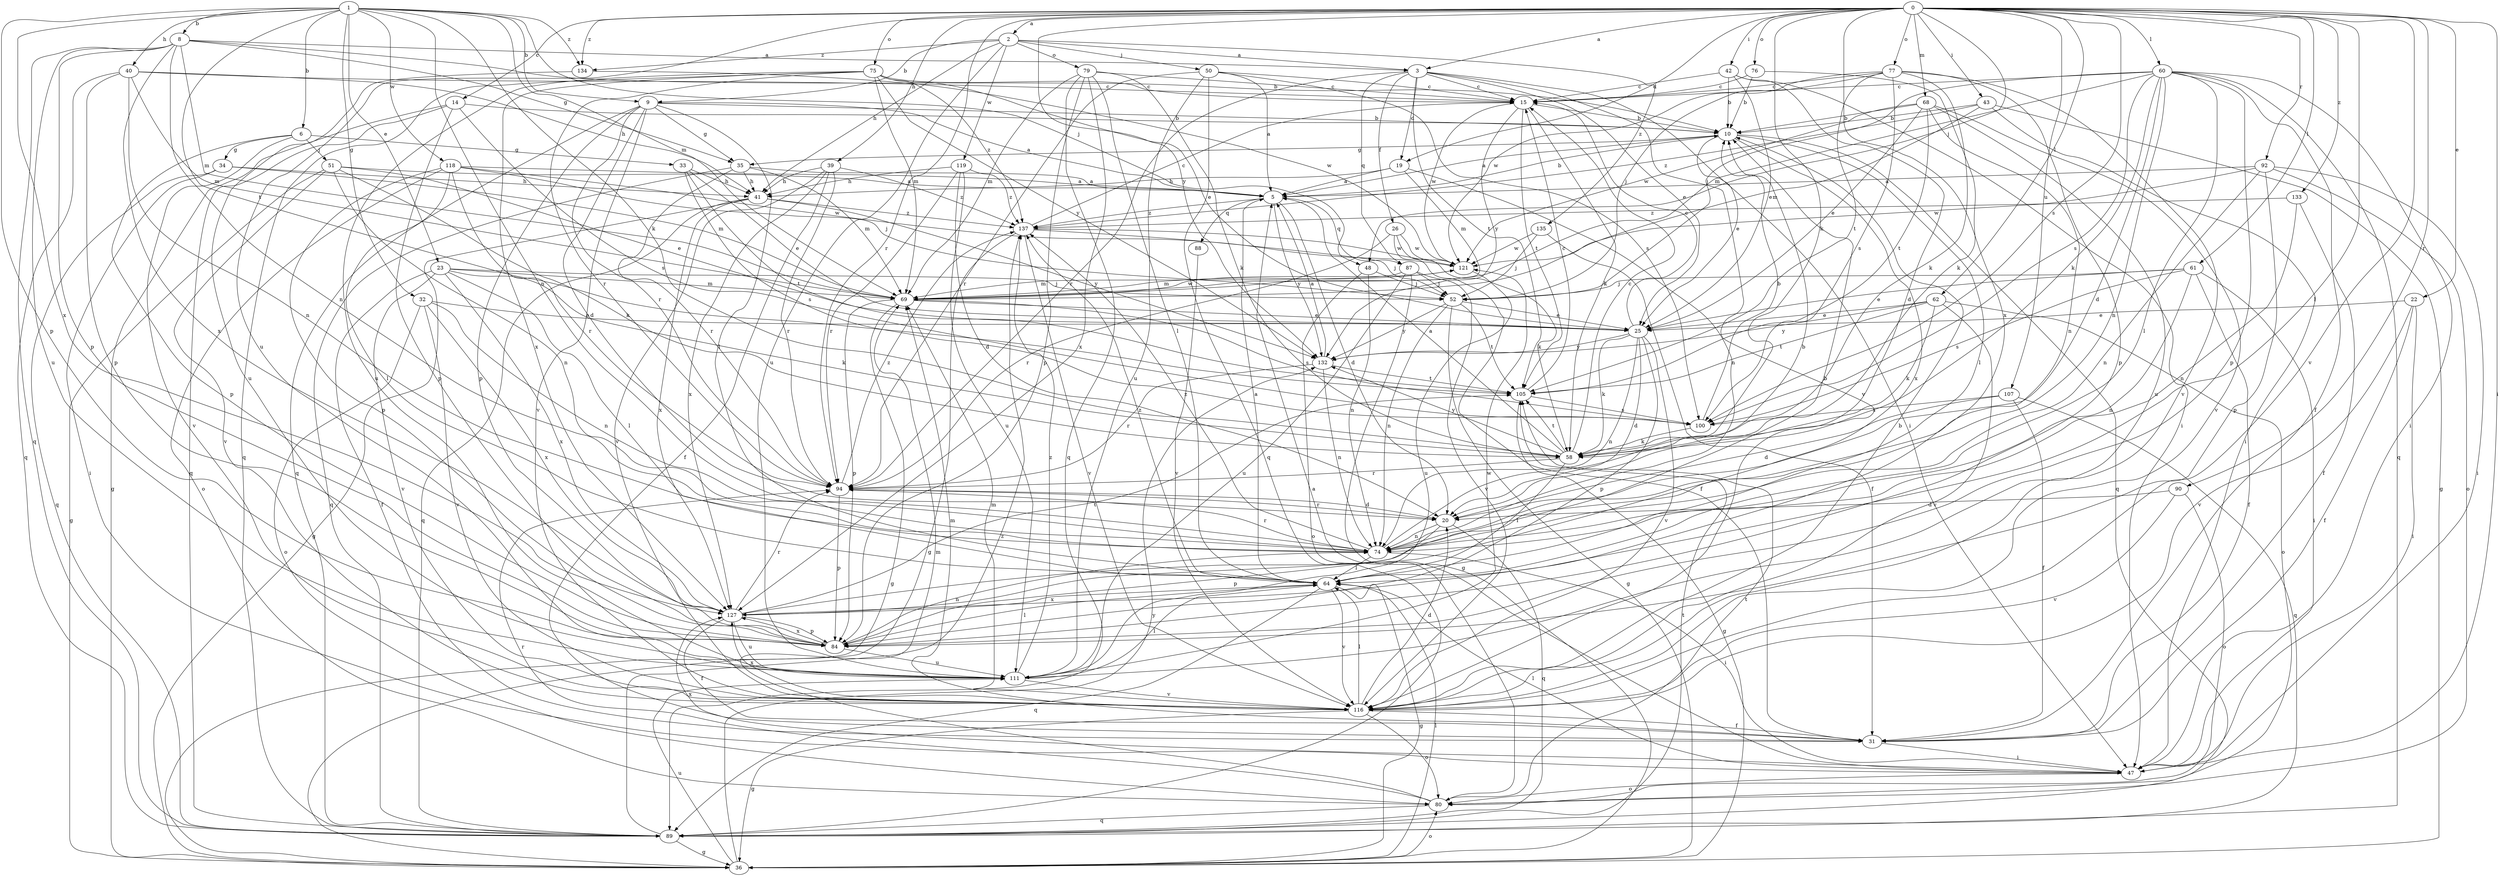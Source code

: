 strict digraph  {
0;
1;
2;
3;
5;
6;
8;
9;
10;
14;
15;
19;
20;
22;
23;
25;
26;
31;
32;
33;
34;
35;
36;
39;
40;
41;
42;
43;
47;
48;
50;
51;
52;
58;
60;
61;
62;
64;
68;
69;
74;
75;
76;
77;
79;
80;
84;
87;
88;
89;
90;
92;
94;
100;
105;
107;
111;
116;
118;
119;
121;
127;
132;
133;
134;
135;
137;
0 -> 2  [label=a];
0 -> 3  [label=a];
0 -> 14  [label=c];
0 -> 19  [label=d];
0 -> 22  [label=e];
0 -> 39  [label=h];
0 -> 42  [label=i];
0 -> 43  [label=i];
0 -> 47  [label=i];
0 -> 48  [label=j];
0 -> 58  [label=k];
0 -> 60  [label=l];
0 -> 61  [label=l];
0 -> 62  [label=l];
0 -> 64  [label=l];
0 -> 68  [label=m];
0 -> 75  [label=o];
0 -> 76  [label=o];
0 -> 77  [label=o];
0 -> 90  [label=r];
0 -> 92  [label=r];
0 -> 94  [label=r];
0 -> 100  [label=s];
0 -> 107  [label=u];
0 -> 111  [label=u];
0 -> 116  [label=v];
0 -> 127  [label=x];
0 -> 132  [label=y];
0 -> 133  [label=z];
0 -> 134  [label=z];
1 -> 6  [label=b];
1 -> 8  [label=b];
1 -> 9  [label=b];
1 -> 23  [label=e];
1 -> 32  [label=g];
1 -> 40  [label=h];
1 -> 48  [label=j];
1 -> 58  [label=k];
1 -> 69  [label=m];
1 -> 74  [label=n];
1 -> 84  [label=p];
1 -> 105  [label=t];
1 -> 118  [label=w];
1 -> 127  [label=x];
1 -> 134  [label=z];
2 -> 3  [label=a];
2 -> 9  [label=b];
2 -> 41  [label=h];
2 -> 50  [label=j];
2 -> 79  [label=o];
2 -> 111  [label=u];
2 -> 119  [label=w];
2 -> 134  [label=z];
2 -> 135  [label=z];
3 -> 15  [label=c];
3 -> 19  [label=d];
3 -> 25  [label=e];
3 -> 26  [label=f];
3 -> 47  [label=i];
3 -> 87  [label=q];
3 -> 94  [label=r];
3 -> 105  [label=t];
3 -> 116  [label=v];
5 -> 10  [label=b];
5 -> 20  [label=d];
5 -> 87  [label=q];
5 -> 88  [label=q];
5 -> 132  [label=y];
5 -> 137  [label=z];
6 -> 33  [label=g];
6 -> 34  [label=g];
6 -> 51  [label=j];
6 -> 84  [label=p];
6 -> 116  [label=v];
8 -> 3  [label=a];
8 -> 10  [label=b];
8 -> 35  [label=g];
8 -> 69  [label=m];
8 -> 74  [label=n];
8 -> 84  [label=p];
8 -> 89  [label=q];
8 -> 111  [label=u];
8 -> 127  [label=x];
9 -> 5  [label=a];
9 -> 10  [label=b];
9 -> 20  [label=d];
9 -> 35  [label=g];
9 -> 64  [label=l];
9 -> 84  [label=p];
9 -> 89  [label=q];
9 -> 94  [label=r];
9 -> 116  [label=v];
10 -> 5  [label=a];
10 -> 25  [label=e];
10 -> 35  [label=g];
10 -> 64  [label=l];
10 -> 89  [label=q];
10 -> 127  [label=x];
14 -> 10  [label=b];
14 -> 36  [label=g];
14 -> 84  [label=p];
14 -> 89  [label=q];
14 -> 100  [label=s];
15 -> 10  [label=b];
15 -> 58  [label=k];
15 -> 105  [label=t];
15 -> 121  [label=w];
15 -> 132  [label=y];
19 -> 5  [label=a];
19 -> 41  [label=h];
19 -> 69  [label=m];
19 -> 74  [label=n];
20 -> 74  [label=n];
20 -> 84  [label=p];
20 -> 89  [label=q];
20 -> 94  [label=r];
22 -> 25  [label=e];
22 -> 31  [label=f];
22 -> 47  [label=i];
22 -> 116  [label=v];
23 -> 31  [label=f];
23 -> 52  [label=j];
23 -> 58  [label=k];
23 -> 64  [label=l];
23 -> 69  [label=m];
23 -> 116  [label=v];
23 -> 127  [label=x];
25 -> 15  [label=c];
25 -> 20  [label=d];
25 -> 58  [label=k];
25 -> 74  [label=n];
25 -> 84  [label=p];
25 -> 116  [label=v];
25 -> 132  [label=y];
26 -> 31  [label=f];
26 -> 58  [label=k];
26 -> 94  [label=r];
26 -> 121  [label=w];
31 -> 47  [label=i];
31 -> 69  [label=m];
32 -> 25  [label=e];
32 -> 74  [label=n];
32 -> 80  [label=o];
32 -> 116  [label=v];
32 -> 127  [label=x];
33 -> 25  [label=e];
33 -> 41  [label=h];
33 -> 100  [label=s];
33 -> 105  [label=t];
34 -> 41  [label=h];
34 -> 47  [label=i];
34 -> 69  [label=m];
34 -> 89  [label=q];
35 -> 5  [label=a];
35 -> 41  [label=h];
35 -> 69  [label=m];
35 -> 89  [label=q];
35 -> 94  [label=r];
36 -> 64  [label=l];
36 -> 80  [label=o];
36 -> 111  [label=u];
36 -> 132  [label=y];
39 -> 31  [label=f];
39 -> 41  [label=h];
39 -> 94  [label=r];
39 -> 116  [label=v];
39 -> 127  [label=x];
39 -> 137  [label=z];
40 -> 15  [label=c];
40 -> 41  [label=h];
40 -> 69  [label=m];
40 -> 74  [label=n];
40 -> 84  [label=p];
40 -> 89  [label=q];
41 -> 36  [label=g];
41 -> 89  [label=q];
41 -> 127  [label=x];
41 -> 132  [label=y];
41 -> 137  [label=z];
42 -> 10  [label=b];
42 -> 15  [label=c];
42 -> 20  [label=d];
42 -> 25  [label=e];
42 -> 47  [label=i];
43 -> 10  [label=b];
43 -> 36  [label=g];
43 -> 47  [label=i];
43 -> 69  [label=m];
43 -> 137  [label=z];
47 -> 5  [label=a];
47 -> 64  [label=l];
47 -> 80  [label=o];
47 -> 127  [label=x];
48 -> 52  [label=j];
48 -> 74  [label=n];
48 -> 80  [label=o];
50 -> 5  [label=a];
50 -> 15  [label=c];
50 -> 89  [label=q];
50 -> 94  [label=r];
50 -> 100  [label=s];
50 -> 111  [label=u];
51 -> 5  [label=a];
51 -> 25  [label=e];
51 -> 36  [label=g];
51 -> 58  [label=k];
51 -> 74  [label=n];
51 -> 116  [label=v];
52 -> 25  [label=e];
52 -> 36  [label=g];
52 -> 74  [label=n];
52 -> 105  [label=t];
52 -> 132  [label=y];
58 -> 5  [label=a];
58 -> 15  [label=c];
58 -> 64  [label=l];
58 -> 94  [label=r];
58 -> 105  [label=t];
58 -> 132  [label=y];
60 -> 15  [label=c];
60 -> 20  [label=d];
60 -> 31  [label=f];
60 -> 47  [label=i];
60 -> 52  [label=j];
60 -> 58  [label=k];
60 -> 64  [label=l];
60 -> 69  [label=m];
60 -> 74  [label=n];
60 -> 84  [label=p];
60 -> 89  [label=q];
60 -> 100  [label=s];
61 -> 25  [label=e];
61 -> 31  [label=f];
61 -> 47  [label=i];
61 -> 52  [label=j];
61 -> 74  [label=n];
61 -> 100  [label=s];
62 -> 25  [label=e];
62 -> 58  [label=k];
62 -> 80  [label=o];
62 -> 105  [label=t];
62 -> 116  [label=v];
62 -> 132  [label=y];
64 -> 5  [label=a];
64 -> 36  [label=g];
64 -> 89  [label=q];
64 -> 116  [label=v];
64 -> 127  [label=x];
64 -> 137  [label=z];
68 -> 10  [label=b];
68 -> 25  [label=e];
68 -> 74  [label=n];
68 -> 105  [label=t];
68 -> 111  [label=u];
68 -> 116  [label=v];
68 -> 121  [label=w];
69 -> 25  [label=e];
69 -> 36  [label=g];
69 -> 84  [label=p];
69 -> 100  [label=s];
69 -> 121  [label=w];
74 -> 10  [label=b];
74 -> 47  [label=i];
74 -> 64  [label=l];
74 -> 94  [label=r];
74 -> 137  [label=z];
75 -> 15  [label=c];
75 -> 25  [label=e];
75 -> 69  [label=m];
75 -> 89  [label=q];
75 -> 94  [label=r];
75 -> 111  [label=u];
75 -> 127  [label=x];
75 -> 132  [label=y];
75 -> 137  [label=z];
76 -> 10  [label=b];
76 -> 15  [label=c];
76 -> 58  [label=k];
77 -> 15  [label=c];
77 -> 52  [label=j];
77 -> 58  [label=k];
77 -> 84  [label=p];
77 -> 100  [label=s];
77 -> 105  [label=t];
77 -> 116  [label=v];
77 -> 121  [label=w];
79 -> 15  [label=c];
79 -> 58  [label=k];
79 -> 64  [label=l];
79 -> 69  [label=m];
79 -> 84  [label=p];
79 -> 89  [label=q];
79 -> 127  [label=x];
80 -> 69  [label=m];
80 -> 89  [label=q];
80 -> 94  [label=r];
80 -> 105  [label=t];
84 -> 64  [label=l];
84 -> 74  [label=n];
84 -> 111  [label=u];
84 -> 127  [label=x];
87 -> 36  [label=g];
87 -> 52  [label=j];
87 -> 69  [label=m];
87 -> 111  [label=u];
87 -> 116  [label=v];
88 -> 116  [label=v];
89 -> 36  [label=g];
89 -> 105  [label=t];
89 -> 137  [label=z];
90 -> 20  [label=d];
90 -> 80  [label=o];
90 -> 116  [label=v];
92 -> 5  [label=a];
92 -> 47  [label=i];
92 -> 74  [label=n];
92 -> 80  [label=o];
92 -> 84  [label=p];
92 -> 121  [label=w];
94 -> 20  [label=d];
94 -> 84  [label=p];
94 -> 137  [label=z];
100 -> 10  [label=b];
100 -> 58  [label=k];
105 -> 15  [label=c];
105 -> 36  [label=g];
105 -> 100  [label=s];
107 -> 20  [label=d];
107 -> 31  [label=f];
107 -> 89  [label=q];
107 -> 100  [label=s];
111 -> 64  [label=l];
111 -> 116  [label=v];
111 -> 121  [label=w];
111 -> 137  [label=z];
116 -> 10  [label=b];
116 -> 20  [label=d];
116 -> 31  [label=f];
116 -> 36  [label=g];
116 -> 64  [label=l];
116 -> 69  [label=m];
116 -> 80  [label=o];
116 -> 127  [label=x];
118 -> 5  [label=a];
118 -> 52  [label=j];
118 -> 64  [label=l];
118 -> 80  [label=o];
118 -> 84  [label=p];
118 -> 94  [label=r];
118 -> 121  [label=w];
119 -> 20  [label=d];
119 -> 41  [label=h];
119 -> 94  [label=r];
119 -> 111  [label=u];
119 -> 137  [label=z];
121 -> 69  [label=m];
121 -> 111  [label=u];
127 -> 10  [label=b];
127 -> 31  [label=f];
127 -> 84  [label=p];
127 -> 94  [label=r];
127 -> 105  [label=t];
127 -> 111  [label=u];
132 -> 5  [label=a];
132 -> 74  [label=n];
132 -> 94  [label=r];
132 -> 105  [label=t];
133 -> 31  [label=f];
133 -> 74  [label=n];
133 -> 137  [label=z];
134 -> 111  [label=u];
134 -> 121  [label=w];
135 -> 31  [label=f];
135 -> 52  [label=j];
135 -> 121  [label=w];
137 -> 15  [label=c];
137 -> 36  [label=g];
137 -> 52  [label=j];
137 -> 116  [label=v];
137 -> 121  [label=w];
}
